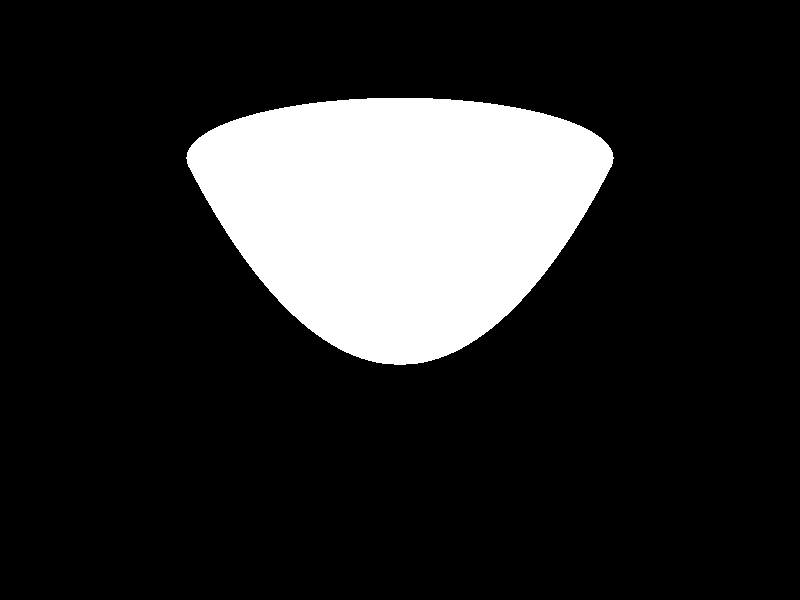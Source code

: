 #declare RR = 4;
#switch (clock) 
#case (0)
   #declare VP = <RR,0,0>;
   #break
#case (1)
   #declare VP = <0,0,RR>;
   #break
#case (2)
   #declare VP = <0.7*RR,0,0.7*RR>;
   #break
#case (3)
   #declare VP = <0.7*RR,0.7*RR,0.7*RR>;
   #break
#end

camera {
   location VP
   up y
   right x
   angle 60
   sky <0,0,1>
   look_at <0,0,0.5>
}

light_source {
  <15,0,0>
  color rgb <1,0.5,0.5>
}
light_source {
  <0,15,0>
  color rgb <0.5,1.0,0.5>
}
light_source {
  <0,0,15>
  color rgb <0.5,0.5,1.0>
}

#declare C = 1;

#declare dz = 0.01;
#declare dtheta = radians(2);

union {
	#declare z1 = 0;
	#while (z1 < 1.5) 
		#declare theta = 0;
		#while (theta < 2*pi)
			#declare r1 = sqrt(C*z1);
			#declare r2 = sqrt(C*(z1+dz));
			#if (z1 > 0)
			triangle {
				<r1*cos(theta),r1*sin(theta),z1>,
            <r1*cos(theta+dtheta),r1*sin(theta+dtheta),z1>,
            <r2*cos(theta+dtheta),r2*sin(theta+dtheta),z1+dz>
			}
			#end
			triangle {
				<r1*cos(theta),r1*sin(theta),z1>,
				<r2*cos(theta+dtheta),r2*sin(theta+dtheta),z1+dz>,
            <r2*cos(theta),r2*sin(theta),z1+dz>
			}
			#declare theta = theta + dtheta;
		#end // theta
		#declare z1 = z1 + dz;
	#end // z1
   texture {
      pigment { color rgb <1,1,1> }
      finish { ambient 0.2 diffuse 0.6 specular 0.3 }
   }
}

